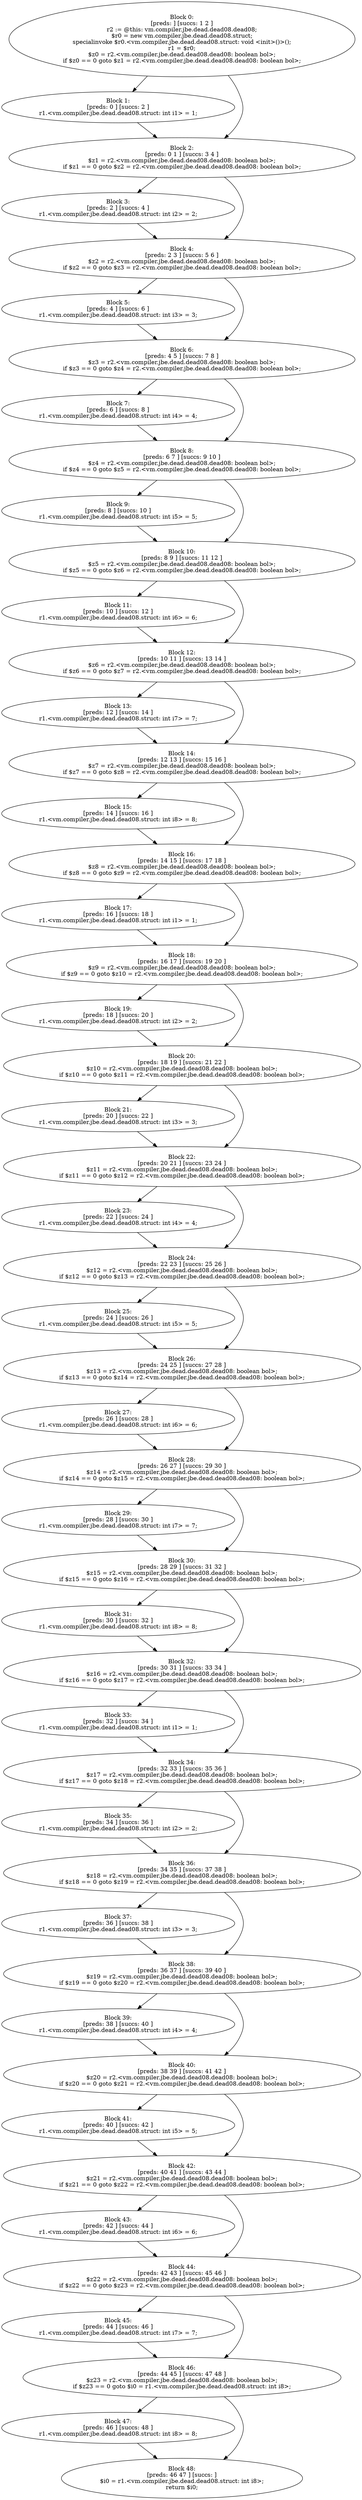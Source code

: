 digraph "unitGraph" {
    "Block 0:
[preds: ] [succs: 1 2 ]
r2 := @this: vm.compiler.jbe.dead.dead08.dead08;
$r0 = new vm.compiler.jbe.dead.dead08.struct;
specialinvoke $r0.<vm.compiler.jbe.dead.dead08.struct: void <init>()>();
r1 = $r0;
$z0 = r2.<vm.compiler.jbe.dead.dead08.dead08: boolean bol>;
if $z0 == 0 goto $z1 = r2.<vm.compiler.jbe.dead.dead08.dead08: boolean bol>;
"
    "Block 1:
[preds: 0 ] [succs: 2 ]
r1.<vm.compiler.jbe.dead.dead08.struct: int i1> = 1;
"
    "Block 2:
[preds: 0 1 ] [succs: 3 4 ]
$z1 = r2.<vm.compiler.jbe.dead.dead08.dead08: boolean bol>;
if $z1 == 0 goto $z2 = r2.<vm.compiler.jbe.dead.dead08.dead08: boolean bol>;
"
    "Block 3:
[preds: 2 ] [succs: 4 ]
r1.<vm.compiler.jbe.dead.dead08.struct: int i2> = 2;
"
    "Block 4:
[preds: 2 3 ] [succs: 5 6 ]
$z2 = r2.<vm.compiler.jbe.dead.dead08.dead08: boolean bol>;
if $z2 == 0 goto $z3 = r2.<vm.compiler.jbe.dead.dead08.dead08: boolean bol>;
"
    "Block 5:
[preds: 4 ] [succs: 6 ]
r1.<vm.compiler.jbe.dead.dead08.struct: int i3> = 3;
"
    "Block 6:
[preds: 4 5 ] [succs: 7 8 ]
$z3 = r2.<vm.compiler.jbe.dead.dead08.dead08: boolean bol>;
if $z3 == 0 goto $z4 = r2.<vm.compiler.jbe.dead.dead08.dead08: boolean bol>;
"
    "Block 7:
[preds: 6 ] [succs: 8 ]
r1.<vm.compiler.jbe.dead.dead08.struct: int i4> = 4;
"
    "Block 8:
[preds: 6 7 ] [succs: 9 10 ]
$z4 = r2.<vm.compiler.jbe.dead.dead08.dead08: boolean bol>;
if $z4 == 0 goto $z5 = r2.<vm.compiler.jbe.dead.dead08.dead08: boolean bol>;
"
    "Block 9:
[preds: 8 ] [succs: 10 ]
r1.<vm.compiler.jbe.dead.dead08.struct: int i5> = 5;
"
    "Block 10:
[preds: 8 9 ] [succs: 11 12 ]
$z5 = r2.<vm.compiler.jbe.dead.dead08.dead08: boolean bol>;
if $z5 == 0 goto $z6 = r2.<vm.compiler.jbe.dead.dead08.dead08: boolean bol>;
"
    "Block 11:
[preds: 10 ] [succs: 12 ]
r1.<vm.compiler.jbe.dead.dead08.struct: int i6> = 6;
"
    "Block 12:
[preds: 10 11 ] [succs: 13 14 ]
$z6 = r2.<vm.compiler.jbe.dead.dead08.dead08: boolean bol>;
if $z6 == 0 goto $z7 = r2.<vm.compiler.jbe.dead.dead08.dead08: boolean bol>;
"
    "Block 13:
[preds: 12 ] [succs: 14 ]
r1.<vm.compiler.jbe.dead.dead08.struct: int i7> = 7;
"
    "Block 14:
[preds: 12 13 ] [succs: 15 16 ]
$z7 = r2.<vm.compiler.jbe.dead.dead08.dead08: boolean bol>;
if $z7 == 0 goto $z8 = r2.<vm.compiler.jbe.dead.dead08.dead08: boolean bol>;
"
    "Block 15:
[preds: 14 ] [succs: 16 ]
r1.<vm.compiler.jbe.dead.dead08.struct: int i8> = 8;
"
    "Block 16:
[preds: 14 15 ] [succs: 17 18 ]
$z8 = r2.<vm.compiler.jbe.dead.dead08.dead08: boolean bol>;
if $z8 == 0 goto $z9 = r2.<vm.compiler.jbe.dead.dead08.dead08: boolean bol>;
"
    "Block 17:
[preds: 16 ] [succs: 18 ]
r1.<vm.compiler.jbe.dead.dead08.struct: int i1> = 1;
"
    "Block 18:
[preds: 16 17 ] [succs: 19 20 ]
$z9 = r2.<vm.compiler.jbe.dead.dead08.dead08: boolean bol>;
if $z9 == 0 goto $z10 = r2.<vm.compiler.jbe.dead.dead08.dead08: boolean bol>;
"
    "Block 19:
[preds: 18 ] [succs: 20 ]
r1.<vm.compiler.jbe.dead.dead08.struct: int i2> = 2;
"
    "Block 20:
[preds: 18 19 ] [succs: 21 22 ]
$z10 = r2.<vm.compiler.jbe.dead.dead08.dead08: boolean bol>;
if $z10 == 0 goto $z11 = r2.<vm.compiler.jbe.dead.dead08.dead08: boolean bol>;
"
    "Block 21:
[preds: 20 ] [succs: 22 ]
r1.<vm.compiler.jbe.dead.dead08.struct: int i3> = 3;
"
    "Block 22:
[preds: 20 21 ] [succs: 23 24 ]
$z11 = r2.<vm.compiler.jbe.dead.dead08.dead08: boolean bol>;
if $z11 == 0 goto $z12 = r2.<vm.compiler.jbe.dead.dead08.dead08: boolean bol>;
"
    "Block 23:
[preds: 22 ] [succs: 24 ]
r1.<vm.compiler.jbe.dead.dead08.struct: int i4> = 4;
"
    "Block 24:
[preds: 22 23 ] [succs: 25 26 ]
$z12 = r2.<vm.compiler.jbe.dead.dead08.dead08: boolean bol>;
if $z12 == 0 goto $z13 = r2.<vm.compiler.jbe.dead.dead08.dead08: boolean bol>;
"
    "Block 25:
[preds: 24 ] [succs: 26 ]
r1.<vm.compiler.jbe.dead.dead08.struct: int i5> = 5;
"
    "Block 26:
[preds: 24 25 ] [succs: 27 28 ]
$z13 = r2.<vm.compiler.jbe.dead.dead08.dead08: boolean bol>;
if $z13 == 0 goto $z14 = r2.<vm.compiler.jbe.dead.dead08.dead08: boolean bol>;
"
    "Block 27:
[preds: 26 ] [succs: 28 ]
r1.<vm.compiler.jbe.dead.dead08.struct: int i6> = 6;
"
    "Block 28:
[preds: 26 27 ] [succs: 29 30 ]
$z14 = r2.<vm.compiler.jbe.dead.dead08.dead08: boolean bol>;
if $z14 == 0 goto $z15 = r2.<vm.compiler.jbe.dead.dead08.dead08: boolean bol>;
"
    "Block 29:
[preds: 28 ] [succs: 30 ]
r1.<vm.compiler.jbe.dead.dead08.struct: int i7> = 7;
"
    "Block 30:
[preds: 28 29 ] [succs: 31 32 ]
$z15 = r2.<vm.compiler.jbe.dead.dead08.dead08: boolean bol>;
if $z15 == 0 goto $z16 = r2.<vm.compiler.jbe.dead.dead08.dead08: boolean bol>;
"
    "Block 31:
[preds: 30 ] [succs: 32 ]
r1.<vm.compiler.jbe.dead.dead08.struct: int i8> = 8;
"
    "Block 32:
[preds: 30 31 ] [succs: 33 34 ]
$z16 = r2.<vm.compiler.jbe.dead.dead08.dead08: boolean bol>;
if $z16 == 0 goto $z17 = r2.<vm.compiler.jbe.dead.dead08.dead08: boolean bol>;
"
    "Block 33:
[preds: 32 ] [succs: 34 ]
r1.<vm.compiler.jbe.dead.dead08.struct: int i1> = 1;
"
    "Block 34:
[preds: 32 33 ] [succs: 35 36 ]
$z17 = r2.<vm.compiler.jbe.dead.dead08.dead08: boolean bol>;
if $z17 == 0 goto $z18 = r2.<vm.compiler.jbe.dead.dead08.dead08: boolean bol>;
"
    "Block 35:
[preds: 34 ] [succs: 36 ]
r1.<vm.compiler.jbe.dead.dead08.struct: int i2> = 2;
"
    "Block 36:
[preds: 34 35 ] [succs: 37 38 ]
$z18 = r2.<vm.compiler.jbe.dead.dead08.dead08: boolean bol>;
if $z18 == 0 goto $z19 = r2.<vm.compiler.jbe.dead.dead08.dead08: boolean bol>;
"
    "Block 37:
[preds: 36 ] [succs: 38 ]
r1.<vm.compiler.jbe.dead.dead08.struct: int i3> = 3;
"
    "Block 38:
[preds: 36 37 ] [succs: 39 40 ]
$z19 = r2.<vm.compiler.jbe.dead.dead08.dead08: boolean bol>;
if $z19 == 0 goto $z20 = r2.<vm.compiler.jbe.dead.dead08.dead08: boolean bol>;
"
    "Block 39:
[preds: 38 ] [succs: 40 ]
r1.<vm.compiler.jbe.dead.dead08.struct: int i4> = 4;
"
    "Block 40:
[preds: 38 39 ] [succs: 41 42 ]
$z20 = r2.<vm.compiler.jbe.dead.dead08.dead08: boolean bol>;
if $z20 == 0 goto $z21 = r2.<vm.compiler.jbe.dead.dead08.dead08: boolean bol>;
"
    "Block 41:
[preds: 40 ] [succs: 42 ]
r1.<vm.compiler.jbe.dead.dead08.struct: int i5> = 5;
"
    "Block 42:
[preds: 40 41 ] [succs: 43 44 ]
$z21 = r2.<vm.compiler.jbe.dead.dead08.dead08: boolean bol>;
if $z21 == 0 goto $z22 = r2.<vm.compiler.jbe.dead.dead08.dead08: boolean bol>;
"
    "Block 43:
[preds: 42 ] [succs: 44 ]
r1.<vm.compiler.jbe.dead.dead08.struct: int i6> = 6;
"
    "Block 44:
[preds: 42 43 ] [succs: 45 46 ]
$z22 = r2.<vm.compiler.jbe.dead.dead08.dead08: boolean bol>;
if $z22 == 0 goto $z23 = r2.<vm.compiler.jbe.dead.dead08.dead08: boolean bol>;
"
    "Block 45:
[preds: 44 ] [succs: 46 ]
r1.<vm.compiler.jbe.dead.dead08.struct: int i7> = 7;
"
    "Block 46:
[preds: 44 45 ] [succs: 47 48 ]
$z23 = r2.<vm.compiler.jbe.dead.dead08.dead08: boolean bol>;
if $z23 == 0 goto $i0 = r1.<vm.compiler.jbe.dead.dead08.struct: int i8>;
"
    "Block 47:
[preds: 46 ] [succs: 48 ]
r1.<vm.compiler.jbe.dead.dead08.struct: int i8> = 8;
"
    "Block 48:
[preds: 46 47 ] [succs: ]
$i0 = r1.<vm.compiler.jbe.dead.dead08.struct: int i8>;
return $i0;
"
    "Block 0:
[preds: ] [succs: 1 2 ]
r2 := @this: vm.compiler.jbe.dead.dead08.dead08;
$r0 = new vm.compiler.jbe.dead.dead08.struct;
specialinvoke $r0.<vm.compiler.jbe.dead.dead08.struct: void <init>()>();
r1 = $r0;
$z0 = r2.<vm.compiler.jbe.dead.dead08.dead08: boolean bol>;
if $z0 == 0 goto $z1 = r2.<vm.compiler.jbe.dead.dead08.dead08: boolean bol>;
"->"Block 1:
[preds: 0 ] [succs: 2 ]
r1.<vm.compiler.jbe.dead.dead08.struct: int i1> = 1;
";
    "Block 0:
[preds: ] [succs: 1 2 ]
r2 := @this: vm.compiler.jbe.dead.dead08.dead08;
$r0 = new vm.compiler.jbe.dead.dead08.struct;
specialinvoke $r0.<vm.compiler.jbe.dead.dead08.struct: void <init>()>();
r1 = $r0;
$z0 = r2.<vm.compiler.jbe.dead.dead08.dead08: boolean bol>;
if $z0 == 0 goto $z1 = r2.<vm.compiler.jbe.dead.dead08.dead08: boolean bol>;
"->"Block 2:
[preds: 0 1 ] [succs: 3 4 ]
$z1 = r2.<vm.compiler.jbe.dead.dead08.dead08: boolean bol>;
if $z1 == 0 goto $z2 = r2.<vm.compiler.jbe.dead.dead08.dead08: boolean bol>;
";
    "Block 1:
[preds: 0 ] [succs: 2 ]
r1.<vm.compiler.jbe.dead.dead08.struct: int i1> = 1;
"->"Block 2:
[preds: 0 1 ] [succs: 3 4 ]
$z1 = r2.<vm.compiler.jbe.dead.dead08.dead08: boolean bol>;
if $z1 == 0 goto $z2 = r2.<vm.compiler.jbe.dead.dead08.dead08: boolean bol>;
";
    "Block 2:
[preds: 0 1 ] [succs: 3 4 ]
$z1 = r2.<vm.compiler.jbe.dead.dead08.dead08: boolean bol>;
if $z1 == 0 goto $z2 = r2.<vm.compiler.jbe.dead.dead08.dead08: boolean bol>;
"->"Block 3:
[preds: 2 ] [succs: 4 ]
r1.<vm.compiler.jbe.dead.dead08.struct: int i2> = 2;
";
    "Block 2:
[preds: 0 1 ] [succs: 3 4 ]
$z1 = r2.<vm.compiler.jbe.dead.dead08.dead08: boolean bol>;
if $z1 == 0 goto $z2 = r2.<vm.compiler.jbe.dead.dead08.dead08: boolean bol>;
"->"Block 4:
[preds: 2 3 ] [succs: 5 6 ]
$z2 = r2.<vm.compiler.jbe.dead.dead08.dead08: boolean bol>;
if $z2 == 0 goto $z3 = r2.<vm.compiler.jbe.dead.dead08.dead08: boolean bol>;
";
    "Block 3:
[preds: 2 ] [succs: 4 ]
r1.<vm.compiler.jbe.dead.dead08.struct: int i2> = 2;
"->"Block 4:
[preds: 2 3 ] [succs: 5 6 ]
$z2 = r2.<vm.compiler.jbe.dead.dead08.dead08: boolean bol>;
if $z2 == 0 goto $z3 = r2.<vm.compiler.jbe.dead.dead08.dead08: boolean bol>;
";
    "Block 4:
[preds: 2 3 ] [succs: 5 6 ]
$z2 = r2.<vm.compiler.jbe.dead.dead08.dead08: boolean bol>;
if $z2 == 0 goto $z3 = r2.<vm.compiler.jbe.dead.dead08.dead08: boolean bol>;
"->"Block 5:
[preds: 4 ] [succs: 6 ]
r1.<vm.compiler.jbe.dead.dead08.struct: int i3> = 3;
";
    "Block 4:
[preds: 2 3 ] [succs: 5 6 ]
$z2 = r2.<vm.compiler.jbe.dead.dead08.dead08: boolean bol>;
if $z2 == 0 goto $z3 = r2.<vm.compiler.jbe.dead.dead08.dead08: boolean bol>;
"->"Block 6:
[preds: 4 5 ] [succs: 7 8 ]
$z3 = r2.<vm.compiler.jbe.dead.dead08.dead08: boolean bol>;
if $z3 == 0 goto $z4 = r2.<vm.compiler.jbe.dead.dead08.dead08: boolean bol>;
";
    "Block 5:
[preds: 4 ] [succs: 6 ]
r1.<vm.compiler.jbe.dead.dead08.struct: int i3> = 3;
"->"Block 6:
[preds: 4 5 ] [succs: 7 8 ]
$z3 = r2.<vm.compiler.jbe.dead.dead08.dead08: boolean bol>;
if $z3 == 0 goto $z4 = r2.<vm.compiler.jbe.dead.dead08.dead08: boolean bol>;
";
    "Block 6:
[preds: 4 5 ] [succs: 7 8 ]
$z3 = r2.<vm.compiler.jbe.dead.dead08.dead08: boolean bol>;
if $z3 == 0 goto $z4 = r2.<vm.compiler.jbe.dead.dead08.dead08: boolean bol>;
"->"Block 7:
[preds: 6 ] [succs: 8 ]
r1.<vm.compiler.jbe.dead.dead08.struct: int i4> = 4;
";
    "Block 6:
[preds: 4 5 ] [succs: 7 8 ]
$z3 = r2.<vm.compiler.jbe.dead.dead08.dead08: boolean bol>;
if $z3 == 0 goto $z4 = r2.<vm.compiler.jbe.dead.dead08.dead08: boolean bol>;
"->"Block 8:
[preds: 6 7 ] [succs: 9 10 ]
$z4 = r2.<vm.compiler.jbe.dead.dead08.dead08: boolean bol>;
if $z4 == 0 goto $z5 = r2.<vm.compiler.jbe.dead.dead08.dead08: boolean bol>;
";
    "Block 7:
[preds: 6 ] [succs: 8 ]
r1.<vm.compiler.jbe.dead.dead08.struct: int i4> = 4;
"->"Block 8:
[preds: 6 7 ] [succs: 9 10 ]
$z4 = r2.<vm.compiler.jbe.dead.dead08.dead08: boolean bol>;
if $z4 == 0 goto $z5 = r2.<vm.compiler.jbe.dead.dead08.dead08: boolean bol>;
";
    "Block 8:
[preds: 6 7 ] [succs: 9 10 ]
$z4 = r2.<vm.compiler.jbe.dead.dead08.dead08: boolean bol>;
if $z4 == 0 goto $z5 = r2.<vm.compiler.jbe.dead.dead08.dead08: boolean bol>;
"->"Block 9:
[preds: 8 ] [succs: 10 ]
r1.<vm.compiler.jbe.dead.dead08.struct: int i5> = 5;
";
    "Block 8:
[preds: 6 7 ] [succs: 9 10 ]
$z4 = r2.<vm.compiler.jbe.dead.dead08.dead08: boolean bol>;
if $z4 == 0 goto $z5 = r2.<vm.compiler.jbe.dead.dead08.dead08: boolean bol>;
"->"Block 10:
[preds: 8 9 ] [succs: 11 12 ]
$z5 = r2.<vm.compiler.jbe.dead.dead08.dead08: boolean bol>;
if $z5 == 0 goto $z6 = r2.<vm.compiler.jbe.dead.dead08.dead08: boolean bol>;
";
    "Block 9:
[preds: 8 ] [succs: 10 ]
r1.<vm.compiler.jbe.dead.dead08.struct: int i5> = 5;
"->"Block 10:
[preds: 8 9 ] [succs: 11 12 ]
$z5 = r2.<vm.compiler.jbe.dead.dead08.dead08: boolean bol>;
if $z5 == 0 goto $z6 = r2.<vm.compiler.jbe.dead.dead08.dead08: boolean bol>;
";
    "Block 10:
[preds: 8 9 ] [succs: 11 12 ]
$z5 = r2.<vm.compiler.jbe.dead.dead08.dead08: boolean bol>;
if $z5 == 0 goto $z6 = r2.<vm.compiler.jbe.dead.dead08.dead08: boolean bol>;
"->"Block 11:
[preds: 10 ] [succs: 12 ]
r1.<vm.compiler.jbe.dead.dead08.struct: int i6> = 6;
";
    "Block 10:
[preds: 8 9 ] [succs: 11 12 ]
$z5 = r2.<vm.compiler.jbe.dead.dead08.dead08: boolean bol>;
if $z5 == 0 goto $z6 = r2.<vm.compiler.jbe.dead.dead08.dead08: boolean bol>;
"->"Block 12:
[preds: 10 11 ] [succs: 13 14 ]
$z6 = r2.<vm.compiler.jbe.dead.dead08.dead08: boolean bol>;
if $z6 == 0 goto $z7 = r2.<vm.compiler.jbe.dead.dead08.dead08: boolean bol>;
";
    "Block 11:
[preds: 10 ] [succs: 12 ]
r1.<vm.compiler.jbe.dead.dead08.struct: int i6> = 6;
"->"Block 12:
[preds: 10 11 ] [succs: 13 14 ]
$z6 = r2.<vm.compiler.jbe.dead.dead08.dead08: boolean bol>;
if $z6 == 0 goto $z7 = r2.<vm.compiler.jbe.dead.dead08.dead08: boolean bol>;
";
    "Block 12:
[preds: 10 11 ] [succs: 13 14 ]
$z6 = r2.<vm.compiler.jbe.dead.dead08.dead08: boolean bol>;
if $z6 == 0 goto $z7 = r2.<vm.compiler.jbe.dead.dead08.dead08: boolean bol>;
"->"Block 13:
[preds: 12 ] [succs: 14 ]
r1.<vm.compiler.jbe.dead.dead08.struct: int i7> = 7;
";
    "Block 12:
[preds: 10 11 ] [succs: 13 14 ]
$z6 = r2.<vm.compiler.jbe.dead.dead08.dead08: boolean bol>;
if $z6 == 0 goto $z7 = r2.<vm.compiler.jbe.dead.dead08.dead08: boolean bol>;
"->"Block 14:
[preds: 12 13 ] [succs: 15 16 ]
$z7 = r2.<vm.compiler.jbe.dead.dead08.dead08: boolean bol>;
if $z7 == 0 goto $z8 = r2.<vm.compiler.jbe.dead.dead08.dead08: boolean bol>;
";
    "Block 13:
[preds: 12 ] [succs: 14 ]
r1.<vm.compiler.jbe.dead.dead08.struct: int i7> = 7;
"->"Block 14:
[preds: 12 13 ] [succs: 15 16 ]
$z7 = r2.<vm.compiler.jbe.dead.dead08.dead08: boolean bol>;
if $z7 == 0 goto $z8 = r2.<vm.compiler.jbe.dead.dead08.dead08: boolean bol>;
";
    "Block 14:
[preds: 12 13 ] [succs: 15 16 ]
$z7 = r2.<vm.compiler.jbe.dead.dead08.dead08: boolean bol>;
if $z7 == 0 goto $z8 = r2.<vm.compiler.jbe.dead.dead08.dead08: boolean bol>;
"->"Block 15:
[preds: 14 ] [succs: 16 ]
r1.<vm.compiler.jbe.dead.dead08.struct: int i8> = 8;
";
    "Block 14:
[preds: 12 13 ] [succs: 15 16 ]
$z7 = r2.<vm.compiler.jbe.dead.dead08.dead08: boolean bol>;
if $z7 == 0 goto $z8 = r2.<vm.compiler.jbe.dead.dead08.dead08: boolean bol>;
"->"Block 16:
[preds: 14 15 ] [succs: 17 18 ]
$z8 = r2.<vm.compiler.jbe.dead.dead08.dead08: boolean bol>;
if $z8 == 0 goto $z9 = r2.<vm.compiler.jbe.dead.dead08.dead08: boolean bol>;
";
    "Block 15:
[preds: 14 ] [succs: 16 ]
r1.<vm.compiler.jbe.dead.dead08.struct: int i8> = 8;
"->"Block 16:
[preds: 14 15 ] [succs: 17 18 ]
$z8 = r2.<vm.compiler.jbe.dead.dead08.dead08: boolean bol>;
if $z8 == 0 goto $z9 = r2.<vm.compiler.jbe.dead.dead08.dead08: boolean bol>;
";
    "Block 16:
[preds: 14 15 ] [succs: 17 18 ]
$z8 = r2.<vm.compiler.jbe.dead.dead08.dead08: boolean bol>;
if $z8 == 0 goto $z9 = r2.<vm.compiler.jbe.dead.dead08.dead08: boolean bol>;
"->"Block 17:
[preds: 16 ] [succs: 18 ]
r1.<vm.compiler.jbe.dead.dead08.struct: int i1> = 1;
";
    "Block 16:
[preds: 14 15 ] [succs: 17 18 ]
$z8 = r2.<vm.compiler.jbe.dead.dead08.dead08: boolean bol>;
if $z8 == 0 goto $z9 = r2.<vm.compiler.jbe.dead.dead08.dead08: boolean bol>;
"->"Block 18:
[preds: 16 17 ] [succs: 19 20 ]
$z9 = r2.<vm.compiler.jbe.dead.dead08.dead08: boolean bol>;
if $z9 == 0 goto $z10 = r2.<vm.compiler.jbe.dead.dead08.dead08: boolean bol>;
";
    "Block 17:
[preds: 16 ] [succs: 18 ]
r1.<vm.compiler.jbe.dead.dead08.struct: int i1> = 1;
"->"Block 18:
[preds: 16 17 ] [succs: 19 20 ]
$z9 = r2.<vm.compiler.jbe.dead.dead08.dead08: boolean bol>;
if $z9 == 0 goto $z10 = r2.<vm.compiler.jbe.dead.dead08.dead08: boolean bol>;
";
    "Block 18:
[preds: 16 17 ] [succs: 19 20 ]
$z9 = r2.<vm.compiler.jbe.dead.dead08.dead08: boolean bol>;
if $z9 == 0 goto $z10 = r2.<vm.compiler.jbe.dead.dead08.dead08: boolean bol>;
"->"Block 19:
[preds: 18 ] [succs: 20 ]
r1.<vm.compiler.jbe.dead.dead08.struct: int i2> = 2;
";
    "Block 18:
[preds: 16 17 ] [succs: 19 20 ]
$z9 = r2.<vm.compiler.jbe.dead.dead08.dead08: boolean bol>;
if $z9 == 0 goto $z10 = r2.<vm.compiler.jbe.dead.dead08.dead08: boolean bol>;
"->"Block 20:
[preds: 18 19 ] [succs: 21 22 ]
$z10 = r2.<vm.compiler.jbe.dead.dead08.dead08: boolean bol>;
if $z10 == 0 goto $z11 = r2.<vm.compiler.jbe.dead.dead08.dead08: boolean bol>;
";
    "Block 19:
[preds: 18 ] [succs: 20 ]
r1.<vm.compiler.jbe.dead.dead08.struct: int i2> = 2;
"->"Block 20:
[preds: 18 19 ] [succs: 21 22 ]
$z10 = r2.<vm.compiler.jbe.dead.dead08.dead08: boolean bol>;
if $z10 == 0 goto $z11 = r2.<vm.compiler.jbe.dead.dead08.dead08: boolean bol>;
";
    "Block 20:
[preds: 18 19 ] [succs: 21 22 ]
$z10 = r2.<vm.compiler.jbe.dead.dead08.dead08: boolean bol>;
if $z10 == 0 goto $z11 = r2.<vm.compiler.jbe.dead.dead08.dead08: boolean bol>;
"->"Block 21:
[preds: 20 ] [succs: 22 ]
r1.<vm.compiler.jbe.dead.dead08.struct: int i3> = 3;
";
    "Block 20:
[preds: 18 19 ] [succs: 21 22 ]
$z10 = r2.<vm.compiler.jbe.dead.dead08.dead08: boolean bol>;
if $z10 == 0 goto $z11 = r2.<vm.compiler.jbe.dead.dead08.dead08: boolean bol>;
"->"Block 22:
[preds: 20 21 ] [succs: 23 24 ]
$z11 = r2.<vm.compiler.jbe.dead.dead08.dead08: boolean bol>;
if $z11 == 0 goto $z12 = r2.<vm.compiler.jbe.dead.dead08.dead08: boolean bol>;
";
    "Block 21:
[preds: 20 ] [succs: 22 ]
r1.<vm.compiler.jbe.dead.dead08.struct: int i3> = 3;
"->"Block 22:
[preds: 20 21 ] [succs: 23 24 ]
$z11 = r2.<vm.compiler.jbe.dead.dead08.dead08: boolean bol>;
if $z11 == 0 goto $z12 = r2.<vm.compiler.jbe.dead.dead08.dead08: boolean bol>;
";
    "Block 22:
[preds: 20 21 ] [succs: 23 24 ]
$z11 = r2.<vm.compiler.jbe.dead.dead08.dead08: boolean bol>;
if $z11 == 0 goto $z12 = r2.<vm.compiler.jbe.dead.dead08.dead08: boolean bol>;
"->"Block 23:
[preds: 22 ] [succs: 24 ]
r1.<vm.compiler.jbe.dead.dead08.struct: int i4> = 4;
";
    "Block 22:
[preds: 20 21 ] [succs: 23 24 ]
$z11 = r2.<vm.compiler.jbe.dead.dead08.dead08: boolean bol>;
if $z11 == 0 goto $z12 = r2.<vm.compiler.jbe.dead.dead08.dead08: boolean bol>;
"->"Block 24:
[preds: 22 23 ] [succs: 25 26 ]
$z12 = r2.<vm.compiler.jbe.dead.dead08.dead08: boolean bol>;
if $z12 == 0 goto $z13 = r2.<vm.compiler.jbe.dead.dead08.dead08: boolean bol>;
";
    "Block 23:
[preds: 22 ] [succs: 24 ]
r1.<vm.compiler.jbe.dead.dead08.struct: int i4> = 4;
"->"Block 24:
[preds: 22 23 ] [succs: 25 26 ]
$z12 = r2.<vm.compiler.jbe.dead.dead08.dead08: boolean bol>;
if $z12 == 0 goto $z13 = r2.<vm.compiler.jbe.dead.dead08.dead08: boolean bol>;
";
    "Block 24:
[preds: 22 23 ] [succs: 25 26 ]
$z12 = r2.<vm.compiler.jbe.dead.dead08.dead08: boolean bol>;
if $z12 == 0 goto $z13 = r2.<vm.compiler.jbe.dead.dead08.dead08: boolean bol>;
"->"Block 25:
[preds: 24 ] [succs: 26 ]
r1.<vm.compiler.jbe.dead.dead08.struct: int i5> = 5;
";
    "Block 24:
[preds: 22 23 ] [succs: 25 26 ]
$z12 = r2.<vm.compiler.jbe.dead.dead08.dead08: boolean bol>;
if $z12 == 0 goto $z13 = r2.<vm.compiler.jbe.dead.dead08.dead08: boolean bol>;
"->"Block 26:
[preds: 24 25 ] [succs: 27 28 ]
$z13 = r2.<vm.compiler.jbe.dead.dead08.dead08: boolean bol>;
if $z13 == 0 goto $z14 = r2.<vm.compiler.jbe.dead.dead08.dead08: boolean bol>;
";
    "Block 25:
[preds: 24 ] [succs: 26 ]
r1.<vm.compiler.jbe.dead.dead08.struct: int i5> = 5;
"->"Block 26:
[preds: 24 25 ] [succs: 27 28 ]
$z13 = r2.<vm.compiler.jbe.dead.dead08.dead08: boolean bol>;
if $z13 == 0 goto $z14 = r2.<vm.compiler.jbe.dead.dead08.dead08: boolean bol>;
";
    "Block 26:
[preds: 24 25 ] [succs: 27 28 ]
$z13 = r2.<vm.compiler.jbe.dead.dead08.dead08: boolean bol>;
if $z13 == 0 goto $z14 = r2.<vm.compiler.jbe.dead.dead08.dead08: boolean bol>;
"->"Block 27:
[preds: 26 ] [succs: 28 ]
r1.<vm.compiler.jbe.dead.dead08.struct: int i6> = 6;
";
    "Block 26:
[preds: 24 25 ] [succs: 27 28 ]
$z13 = r2.<vm.compiler.jbe.dead.dead08.dead08: boolean bol>;
if $z13 == 0 goto $z14 = r2.<vm.compiler.jbe.dead.dead08.dead08: boolean bol>;
"->"Block 28:
[preds: 26 27 ] [succs: 29 30 ]
$z14 = r2.<vm.compiler.jbe.dead.dead08.dead08: boolean bol>;
if $z14 == 0 goto $z15 = r2.<vm.compiler.jbe.dead.dead08.dead08: boolean bol>;
";
    "Block 27:
[preds: 26 ] [succs: 28 ]
r1.<vm.compiler.jbe.dead.dead08.struct: int i6> = 6;
"->"Block 28:
[preds: 26 27 ] [succs: 29 30 ]
$z14 = r2.<vm.compiler.jbe.dead.dead08.dead08: boolean bol>;
if $z14 == 0 goto $z15 = r2.<vm.compiler.jbe.dead.dead08.dead08: boolean bol>;
";
    "Block 28:
[preds: 26 27 ] [succs: 29 30 ]
$z14 = r2.<vm.compiler.jbe.dead.dead08.dead08: boolean bol>;
if $z14 == 0 goto $z15 = r2.<vm.compiler.jbe.dead.dead08.dead08: boolean bol>;
"->"Block 29:
[preds: 28 ] [succs: 30 ]
r1.<vm.compiler.jbe.dead.dead08.struct: int i7> = 7;
";
    "Block 28:
[preds: 26 27 ] [succs: 29 30 ]
$z14 = r2.<vm.compiler.jbe.dead.dead08.dead08: boolean bol>;
if $z14 == 0 goto $z15 = r2.<vm.compiler.jbe.dead.dead08.dead08: boolean bol>;
"->"Block 30:
[preds: 28 29 ] [succs: 31 32 ]
$z15 = r2.<vm.compiler.jbe.dead.dead08.dead08: boolean bol>;
if $z15 == 0 goto $z16 = r2.<vm.compiler.jbe.dead.dead08.dead08: boolean bol>;
";
    "Block 29:
[preds: 28 ] [succs: 30 ]
r1.<vm.compiler.jbe.dead.dead08.struct: int i7> = 7;
"->"Block 30:
[preds: 28 29 ] [succs: 31 32 ]
$z15 = r2.<vm.compiler.jbe.dead.dead08.dead08: boolean bol>;
if $z15 == 0 goto $z16 = r2.<vm.compiler.jbe.dead.dead08.dead08: boolean bol>;
";
    "Block 30:
[preds: 28 29 ] [succs: 31 32 ]
$z15 = r2.<vm.compiler.jbe.dead.dead08.dead08: boolean bol>;
if $z15 == 0 goto $z16 = r2.<vm.compiler.jbe.dead.dead08.dead08: boolean bol>;
"->"Block 31:
[preds: 30 ] [succs: 32 ]
r1.<vm.compiler.jbe.dead.dead08.struct: int i8> = 8;
";
    "Block 30:
[preds: 28 29 ] [succs: 31 32 ]
$z15 = r2.<vm.compiler.jbe.dead.dead08.dead08: boolean bol>;
if $z15 == 0 goto $z16 = r2.<vm.compiler.jbe.dead.dead08.dead08: boolean bol>;
"->"Block 32:
[preds: 30 31 ] [succs: 33 34 ]
$z16 = r2.<vm.compiler.jbe.dead.dead08.dead08: boolean bol>;
if $z16 == 0 goto $z17 = r2.<vm.compiler.jbe.dead.dead08.dead08: boolean bol>;
";
    "Block 31:
[preds: 30 ] [succs: 32 ]
r1.<vm.compiler.jbe.dead.dead08.struct: int i8> = 8;
"->"Block 32:
[preds: 30 31 ] [succs: 33 34 ]
$z16 = r2.<vm.compiler.jbe.dead.dead08.dead08: boolean bol>;
if $z16 == 0 goto $z17 = r2.<vm.compiler.jbe.dead.dead08.dead08: boolean bol>;
";
    "Block 32:
[preds: 30 31 ] [succs: 33 34 ]
$z16 = r2.<vm.compiler.jbe.dead.dead08.dead08: boolean bol>;
if $z16 == 0 goto $z17 = r2.<vm.compiler.jbe.dead.dead08.dead08: boolean bol>;
"->"Block 33:
[preds: 32 ] [succs: 34 ]
r1.<vm.compiler.jbe.dead.dead08.struct: int i1> = 1;
";
    "Block 32:
[preds: 30 31 ] [succs: 33 34 ]
$z16 = r2.<vm.compiler.jbe.dead.dead08.dead08: boolean bol>;
if $z16 == 0 goto $z17 = r2.<vm.compiler.jbe.dead.dead08.dead08: boolean bol>;
"->"Block 34:
[preds: 32 33 ] [succs: 35 36 ]
$z17 = r2.<vm.compiler.jbe.dead.dead08.dead08: boolean bol>;
if $z17 == 0 goto $z18 = r2.<vm.compiler.jbe.dead.dead08.dead08: boolean bol>;
";
    "Block 33:
[preds: 32 ] [succs: 34 ]
r1.<vm.compiler.jbe.dead.dead08.struct: int i1> = 1;
"->"Block 34:
[preds: 32 33 ] [succs: 35 36 ]
$z17 = r2.<vm.compiler.jbe.dead.dead08.dead08: boolean bol>;
if $z17 == 0 goto $z18 = r2.<vm.compiler.jbe.dead.dead08.dead08: boolean bol>;
";
    "Block 34:
[preds: 32 33 ] [succs: 35 36 ]
$z17 = r2.<vm.compiler.jbe.dead.dead08.dead08: boolean bol>;
if $z17 == 0 goto $z18 = r2.<vm.compiler.jbe.dead.dead08.dead08: boolean bol>;
"->"Block 35:
[preds: 34 ] [succs: 36 ]
r1.<vm.compiler.jbe.dead.dead08.struct: int i2> = 2;
";
    "Block 34:
[preds: 32 33 ] [succs: 35 36 ]
$z17 = r2.<vm.compiler.jbe.dead.dead08.dead08: boolean bol>;
if $z17 == 0 goto $z18 = r2.<vm.compiler.jbe.dead.dead08.dead08: boolean bol>;
"->"Block 36:
[preds: 34 35 ] [succs: 37 38 ]
$z18 = r2.<vm.compiler.jbe.dead.dead08.dead08: boolean bol>;
if $z18 == 0 goto $z19 = r2.<vm.compiler.jbe.dead.dead08.dead08: boolean bol>;
";
    "Block 35:
[preds: 34 ] [succs: 36 ]
r1.<vm.compiler.jbe.dead.dead08.struct: int i2> = 2;
"->"Block 36:
[preds: 34 35 ] [succs: 37 38 ]
$z18 = r2.<vm.compiler.jbe.dead.dead08.dead08: boolean bol>;
if $z18 == 0 goto $z19 = r2.<vm.compiler.jbe.dead.dead08.dead08: boolean bol>;
";
    "Block 36:
[preds: 34 35 ] [succs: 37 38 ]
$z18 = r2.<vm.compiler.jbe.dead.dead08.dead08: boolean bol>;
if $z18 == 0 goto $z19 = r2.<vm.compiler.jbe.dead.dead08.dead08: boolean bol>;
"->"Block 37:
[preds: 36 ] [succs: 38 ]
r1.<vm.compiler.jbe.dead.dead08.struct: int i3> = 3;
";
    "Block 36:
[preds: 34 35 ] [succs: 37 38 ]
$z18 = r2.<vm.compiler.jbe.dead.dead08.dead08: boolean bol>;
if $z18 == 0 goto $z19 = r2.<vm.compiler.jbe.dead.dead08.dead08: boolean bol>;
"->"Block 38:
[preds: 36 37 ] [succs: 39 40 ]
$z19 = r2.<vm.compiler.jbe.dead.dead08.dead08: boolean bol>;
if $z19 == 0 goto $z20 = r2.<vm.compiler.jbe.dead.dead08.dead08: boolean bol>;
";
    "Block 37:
[preds: 36 ] [succs: 38 ]
r1.<vm.compiler.jbe.dead.dead08.struct: int i3> = 3;
"->"Block 38:
[preds: 36 37 ] [succs: 39 40 ]
$z19 = r2.<vm.compiler.jbe.dead.dead08.dead08: boolean bol>;
if $z19 == 0 goto $z20 = r2.<vm.compiler.jbe.dead.dead08.dead08: boolean bol>;
";
    "Block 38:
[preds: 36 37 ] [succs: 39 40 ]
$z19 = r2.<vm.compiler.jbe.dead.dead08.dead08: boolean bol>;
if $z19 == 0 goto $z20 = r2.<vm.compiler.jbe.dead.dead08.dead08: boolean bol>;
"->"Block 39:
[preds: 38 ] [succs: 40 ]
r1.<vm.compiler.jbe.dead.dead08.struct: int i4> = 4;
";
    "Block 38:
[preds: 36 37 ] [succs: 39 40 ]
$z19 = r2.<vm.compiler.jbe.dead.dead08.dead08: boolean bol>;
if $z19 == 0 goto $z20 = r2.<vm.compiler.jbe.dead.dead08.dead08: boolean bol>;
"->"Block 40:
[preds: 38 39 ] [succs: 41 42 ]
$z20 = r2.<vm.compiler.jbe.dead.dead08.dead08: boolean bol>;
if $z20 == 0 goto $z21 = r2.<vm.compiler.jbe.dead.dead08.dead08: boolean bol>;
";
    "Block 39:
[preds: 38 ] [succs: 40 ]
r1.<vm.compiler.jbe.dead.dead08.struct: int i4> = 4;
"->"Block 40:
[preds: 38 39 ] [succs: 41 42 ]
$z20 = r2.<vm.compiler.jbe.dead.dead08.dead08: boolean bol>;
if $z20 == 0 goto $z21 = r2.<vm.compiler.jbe.dead.dead08.dead08: boolean bol>;
";
    "Block 40:
[preds: 38 39 ] [succs: 41 42 ]
$z20 = r2.<vm.compiler.jbe.dead.dead08.dead08: boolean bol>;
if $z20 == 0 goto $z21 = r2.<vm.compiler.jbe.dead.dead08.dead08: boolean bol>;
"->"Block 41:
[preds: 40 ] [succs: 42 ]
r1.<vm.compiler.jbe.dead.dead08.struct: int i5> = 5;
";
    "Block 40:
[preds: 38 39 ] [succs: 41 42 ]
$z20 = r2.<vm.compiler.jbe.dead.dead08.dead08: boolean bol>;
if $z20 == 0 goto $z21 = r2.<vm.compiler.jbe.dead.dead08.dead08: boolean bol>;
"->"Block 42:
[preds: 40 41 ] [succs: 43 44 ]
$z21 = r2.<vm.compiler.jbe.dead.dead08.dead08: boolean bol>;
if $z21 == 0 goto $z22 = r2.<vm.compiler.jbe.dead.dead08.dead08: boolean bol>;
";
    "Block 41:
[preds: 40 ] [succs: 42 ]
r1.<vm.compiler.jbe.dead.dead08.struct: int i5> = 5;
"->"Block 42:
[preds: 40 41 ] [succs: 43 44 ]
$z21 = r2.<vm.compiler.jbe.dead.dead08.dead08: boolean bol>;
if $z21 == 0 goto $z22 = r2.<vm.compiler.jbe.dead.dead08.dead08: boolean bol>;
";
    "Block 42:
[preds: 40 41 ] [succs: 43 44 ]
$z21 = r2.<vm.compiler.jbe.dead.dead08.dead08: boolean bol>;
if $z21 == 0 goto $z22 = r2.<vm.compiler.jbe.dead.dead08.dead08: boolean bol>;
"->"Block 43:
[preds: 42 ] [succs: 44 ]
r1.<vm.compiler.jbe.dead.dead08.struct: int i6> = 6;
";
    "Block 42:
[preds: 40 41 ] [succs: 43 44 ]
$z21 = r2.<vm.compiler.jbe.dead.dead08.dead08: boolean bol>;
if $z21 == 0 goto $z22 = r2.<vm.compiler.jbe.dead.dead08.dead08: boolean bol>;
"->"Block 44:
[preds: 42 43 ] [succs: 45 46 ]
$z22 = r2.<vm.compiler.jbe.dead.dead08.dead08: boolean bol>;
if $z22 == 0 goto $z23 = r2.<vm.compiler.jbe.dead.dead08.dead08: boolean bol>;
";
    "Block 43:
[preds: 42 ] [succs: 44 ]
r1.<vm.compiler.jbe.dead.dead08.struct: int i6> = 6;
"->"Block 44:
[preds: 42 43 ] [succs: 45 46 ]
$z22 = r2.<vm.compiler.jbe.dead.dead08.dead08: boolean bol>;
if $z22 == 0 goto $z23 = r2.<vm.compiler.jbe.dead.dead08.dead08: boolean bol>;
";
    "Block 44:
[preds: 42 43 ] [succs: 45 46 ]
$z22 = r2.<vm.compiler.jbe.dead.dead08.dead08: boolean bol>;
if $z22 == 0 goto $z23 = r2.<vm.compiler.jbe.dead.dead08.dead08: boolean bol>;
"->"Block 45:
[preds: 44 ] [succs: 46 ]
r1.<vm.compiler.jbe.dead.dead08.struct: int i7> = 7;
";
    "Block 44:
[preds: 42 43 ] [succs: 45 46 ]
$z22 = r2.<vm.compiler.jbe.dead.dead08.dead08: boolean bol>;
if $z22 == 0 goto $z23 = r2.<vm.compiler.jbe.dead.dead08.dead08: boolean bol>;
"->"Block 46:
[preds: 44 45 ] [succs: 47 48 ]
$z23 = r2.<vm.compiler.jbe.dead.dead08.dead08: boolean bol>;
if $z23 == 0 goto $i0 = r1.<vm.compiler.jbe.dead.dead08.struct: int i8>;
";
    "Block 45:
[preds: 44 ] [succs: 46 ]
r1.<vm.compiler.jbe.dead.dead08.struct: int i7> = 7;
"->"Block 46:
[preds: 44 45 ] [succs: 47 48 ]
$z23 = r2.<vm.compiler.jbe.dead.dead08.dead08: boolean bol>;
if $z23 == 0 goto $i0 = r1.<vm.compiler.jbe.dead.dead08.struct: int i8>;
";
    "Block 46:
[preds: 44 45 ] [succs: 47 48 ]
$z23 = r2.<vm.compiler.jbe.dead.dead08.dead08: boolean bol>;
if $z23 == 0 goto $i0 = r1.<vm.compiler.jbe.dead.dead08.struct: int i8>;
"->"Block 47:
[preds: 46 ] [succs: 48 ]
r1.<vm.compiler.jbe.dead.dead08.struct: int i8> = 8;
";
    "Block 46:
[preds: 44 45 ] [succs: 47 48 ]
$z23 = r2.<vm.compiler.jbe.dead.dead08.dead08: boolean bol>;
if $z23 == 0 goto $i0 = r1.<vm.compiler.jbe.dead.dead08.struct: int i8>;
"->"Block 48:
[preds: 46 47 ] [succs: ]
$i0 = r1.<vm.compiler.jbe.dead.dead08.struct: int i8>;
return $i0;
";
    "Block 47:
[preds: 46 ] [succs: 48 ]
r1.<vm.compiler.jbe.dead.dead08.struct: int i8> = 8;
"->"Block 48:
[preds: 46 47 ] [succs: ]
$i0 = r1.<vm.compiler.jbe.dead.dead08.struct: int i8>;
return $i0;
";
}
